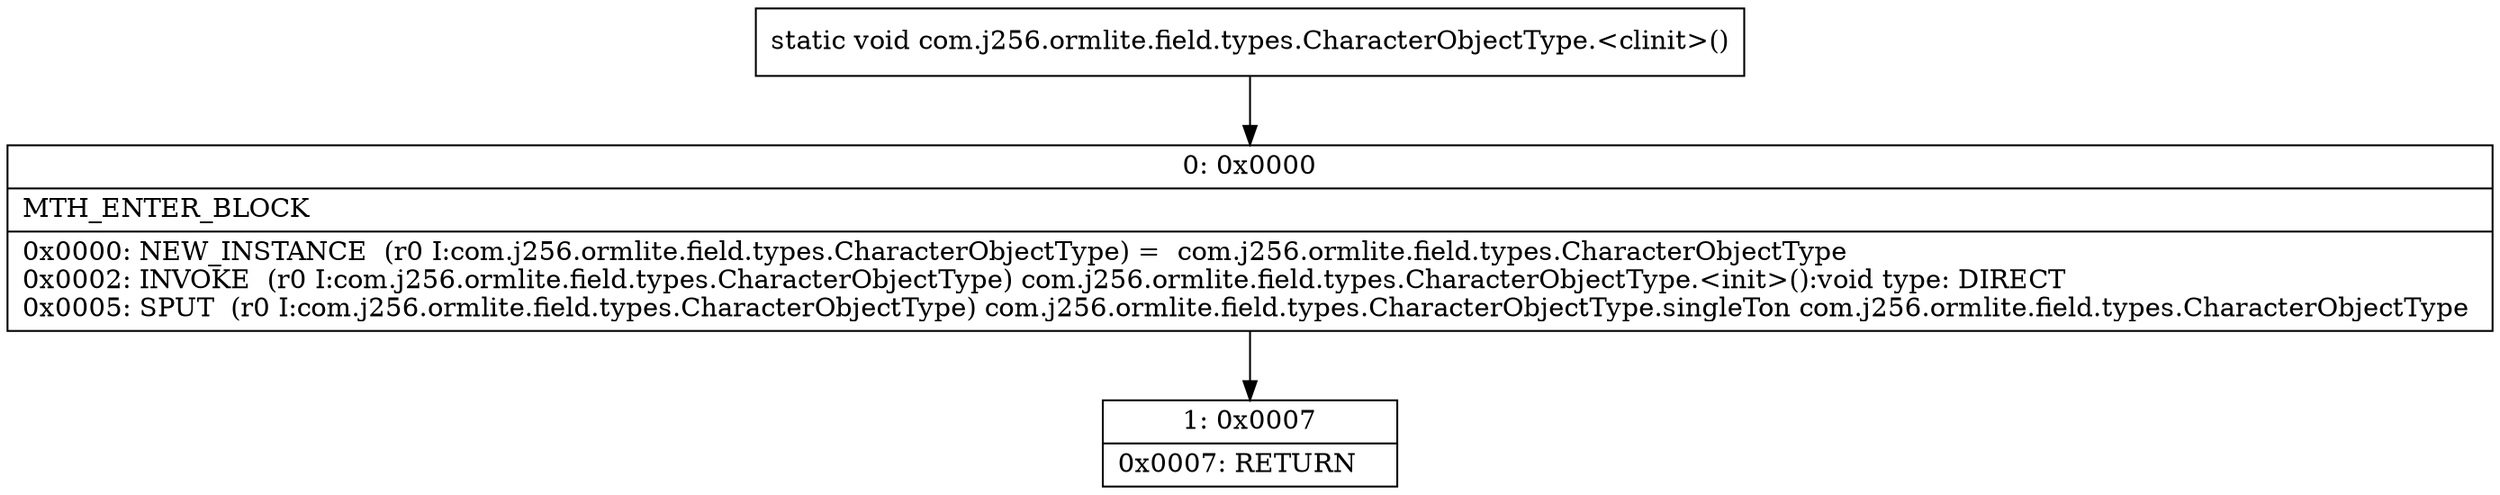 digraph "CFG forcom.j256.ormlite.field.types.CharacterObjectType.\<clinit\>()V" {
Node_0 [shape=record,label="{0\:\ 0x0000|MTH_ENTER_BLOCK\l|0x0000: NEW_INSTANCE  (r0 I:com.j256.ormlite.field.types.CharacterObjectType) =  com.j256.ormlite.field.types.CharacterObjectType \l0x0002: INVOKE  (r0 I:com.j256.ormlite.field.types.CharacterObjectType) com.j256.ormlite.field.types.CharacterObjectType.\<init\>():void type: DIRECT \l0x0005: SPUT  (r0 I:com.j256.ormlite.field.types.CharacterObjectType) com.j256.ormlite.field.types.CharacterObjectType.singleTon com.j256.ormlite.field.types.CharacterObjectType \l}"];
Node_1 [shape=record,label="{1\:\ 0x0007|0x0007: RETURN   \l}"];
MethodNode[shape=record,label="{static void com.j256.ormlite.field.types.CharacterObjectType.\<clinit\>() }"];
MethodNode -> Node_0;
Node_0 -> Node_1;
}

